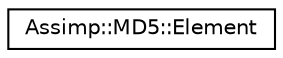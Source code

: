digraph "Graphical Class Hierarchy"
{
  edge [fontname="Helvetica",fontsize="10",labelfontname="Helvetica",labelfontsize="10"];
  node [fontname="Helvetica",fontsize="10",shape=record];
  rankdir="LR";
  Node1 [label="Assimp::MD5::Element",height=0.2,width=0.4,color="black", fillcolor="white", style="filled",URL="$struct_assimp_1_1_m_d5_1_1_element.html"];
}
